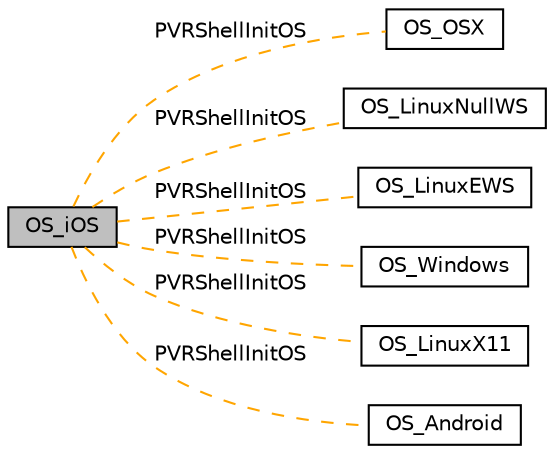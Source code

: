 digraph "OS_iOS"
{
  edge [fontname="Helvetica",fontsize="10",labelfontname="Helvetica",labelfontsize="10"];
  node [fontname="Helvetica",fontsize="10",shape=record];
  rankdir=LR;
  Node0 [label="OS_iOS",height=0.2,width=0.4,color="black", fillcolor="grey75", style="filled", fontcolor="black"];
  Node5 [label="OS_OSX",height=0.2,width=0.4,color="black", fillcolor="white", style="filled",URL="$group___o_s___o_s_x.html",tooltip="OSX OS. "];
  Node3 [label="OS_LinuxNullWS",height=0.2,width=0.4,color="black", fillcolor="white", style="filled",URL="$group___o_s___linux_null_w_s.html",tooltip="LinuxNullWS OS. "];
  Node2 [label="OS_LinuxEWS",height=0.2,width=0.4,color="black", fillcolor="white", style="filled",URL="$group___o_s___linux_e_w_s.html",tooltip="LinuxEWS OS. "];
  Node6 [label="OS_Windows",height=0.2,width=0.4,color="black", fillcolor="white", style="filled",URL="$group___o_s___windows.html",tooltip="Windows OS. "];
  Node4 [label="OS_LinuxX11",height=0.2,width=0.4,color="black", fillcolor="white", style="filled",URL="$group___o_s___linux_x11.html",tooltip="LinuxX11 OS. "];
  Node1 [label="OS_Android",height=0.2,width=0.4,color="black", fillcolor="white", style="filled",URL="$group___o_s___android.html",tooltip="Android OS. "];
  Node0->Node1 [shape=plaintext, label="PVRShellInitOS", color="orange", dir="none", style="dashed"];
  Node0->Node2 [shape=plaintext, label="PVRShellInitOS", color="orange", dir="none", style="dashed"];
  Node0->Node3 [shape=plaintext, label="PVRShellInitOS", color="orange", dir="none", style="dashed"];
  Node0->Node4 [shape=plaintext, label="PVRShellInitOS", color="orange", dir="none", style="dashed"];
  Node0->Node5 [shape=plaintext, label="PVRShellInitOS", color="orange", dir="none", style="dashed"];
  Node0->Node6 [shape=plaintext, label="PVRShellInitOS", color="orange", dir="none", style="dashed"];
}
